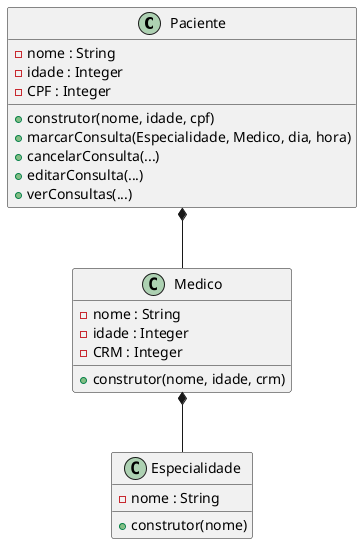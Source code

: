 @startuml Gerenciamento de Exames Medicos

    class Paciente{
        - nome : String
        - idade : Integer
        - CPF : Integer
        + construtor(nome, idade, cpf)
        + marcarConsulta(Especialidade, Medico, dia, hora)
        + cancelarConsulta(...)
        + editarConsulta(...)
        + verConsultas(...)
    }

    class Medico{
        - nome : String
        - idade : Integer
        - CRM : Integer
        + construtor(nome, idade, crm)
    }

    class Especialidade{
        - nome : String
        + construtor(nome)
    }

    Paciente *-- Medico
    Medico *-- Especialidade

@enduml